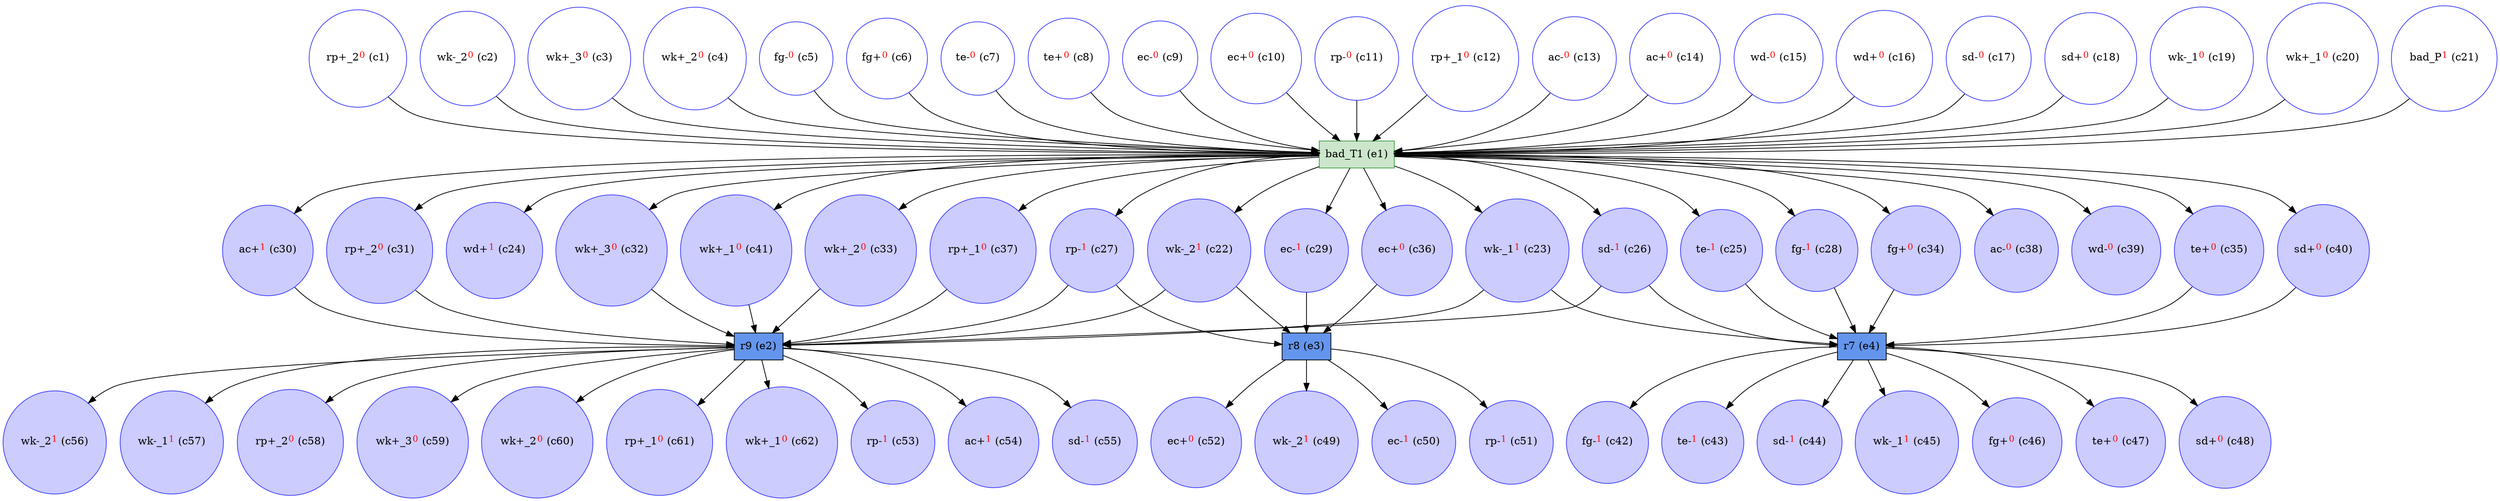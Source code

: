 digraph test {
  c1 -> e1;
  c2 -> e1;
  c3 -> e1;
  c4 -> e1;
  c5 -> e1;
  c6 -> e1;
  c7 -> e1;
  c8 -> e1;
  c9 -> e1;
  c10 -> e1;
  c11 -> e1;
  c12 -> e1;
  c13 -> e1;
  c14 -> e1;
  c15 -> e1;
  c16 -> e1;
  c17 -> e1;
  c18 -> e1;
  c19 -> e1;
  c20 -> e1;
  c21 -> e1;
  e1 -> c22;
  c22 -> e2;
  c22 -> e3;
  e1 -> c23;
  c23 -> e2;
  c23 -> e4;
  e1 -> c24;
  e1 -> c25;
  c25 -> e4;
  e1 -> c26;
  c26 -> e2;
  c26 -> e4;
  e1 -> c27;
  c27 -> e2;
  c27 -> e3;
  e1 -> c28;
  c28 -> e4;
  e1 -> c29;
  c29 -> e3;
  e1 -> c30;
  c30 -> e2;
  e1 -> c31;
  c31 -> e2;
  e1 -> c32;
  c32 -> e2;
  e1 -> c33;
  c33 -> e2;
  e1 -> c34;
  c34 -> e4;
  e1 -> c35;
  c35 -> e4;
  e1 -> c36;
  c36 -> e3;
  e1 -> c37;
  c37 -> e2;
  e1 -> c38;
  e1 -> c39;
  e1 -> c40;
  c40 -> e4;
  e1 -> c41;
  c41 -> e2;
  e4 -> c42;
  e4 -> c43;
  e4 -> c44;
  e4 -> c45;
  e4 -> c46;
  e4 -> c47;
  e4 -> c48;
  e3 -> c49;
  e3 -> c50;
  e3 -> c51;
  e3 -> c52;
  e2 -> c53;
  e2 -> c54;
  e2 -> c55;
  e2 -> c56;
  e2 -> c57;
  e2 -> c58;
  e2 -> c59;
  e2 -> c60;
  e2 -> c61;
  e2 -> c62;
  c1 [color="#4040ff" fillcolor="transparent" label= <rp+_2<FONT COLOR="red"><SUP>0</SUP></FONT>&nbsp;(c1)> shape=circle style=filled];
  c2 [color="#4040ff" fillcolor="transparent" label= <wk-_2<FONT COLOR="red"><SUP>0</SUP></FONT>&nbsp;(c2)> shape=circle style=filled];
  c3 [color="#4040ff" fillcolor="transparent" label= <wk+_3<FONT COLOR="red"><SUP>0</SUP></FONT>&nbsp;(c3)> shape=circle style=filled];
  c4 [color="#4040ff" fillcolor="transparent" label= <wk+_2<FONT COLOR="red"><SUP>0</SUP></FONT>&nbsp;(c4)> shape=circle style=filled];
  c5 [color="#4040ff" fillcolor="transparent" label= <fg-<FONT COLOR="red"><SUP>0</SUP></FONT>&nbsp;(c5)> shape=circle style=filled];
  c6 [color="#4040ff" fillcolor="transparent" label= <fg+<FONT COLOR="red"><SUP>0</SUP></FONT>&nbsp;(c6)> shape=circle style=filled];
  c7 [color="#4040ff" fillcolor="transparent" label= <te-<FONT COLOR="red"><SUP>0</SUP></FONT>&nbsp;(c7)> shape=circle style=filled];
  c8 [color="#4040ff" fillcolor="transparent" label= <te+<FONT COLOR="red"><SUP>0</SUP></FONT>&nbsp;(c8)> shape=circle style=filled];
  c9 [color="#4040ff" fillcolor="transparent" label= <ec-<FONT COLOR="red"><SUP>0</SUP></FONT>&nbsp;(c9)> shape=circle style=filled];
  c10 [color="#4040ff" fillcolor="transparent" label= <ec+<FONT COLOR="red"><SUP>0</SUP></FONT>&nbsp;(c10)> shape=circle style=filled];
  c11 [color="#4040ff" fillcolor="transparent" label= <rp-<FONT COLOR="red"><SUP>0</SUP></FONT>&nbsp;(c11)> shape=circle style=filled];
  c12 [color="#4040ff" fillcolor="transparent" label= <rp+_1<FONT COLOR="red"><SUP>0</SUP></FONT>&nbsp;(c12)> shape=circle style=filled];
  c13 [color="#4040ff" fillcolor="transparent" label= <ac-<FONT COLOR="red"><SUP>0</SUP></FONT>&nbsp;(c13)> shape=circle style=filled];
  c14 [color="#4040ff" fillcolor="transparent" label= <ac+<FONT COLOR="red"><SUP>0</SUP></FONT>&nbsp;(c14)> shape=circle style=filled];
  c15 [color="#4040ff" fillcolor="transparent" label= <wd-<FONT COLOR="red"><SUP>0</SUP></FONT>&nbsp;(c15)> shape=circle style=filled];
  c16 [color="#4040ff" fillcolor="transparent" label= <wd+<FONT COLOR="red"><SUP>0</SUP></FONT>&nbsp;(c16)> shape=circle style=filled];
  c17 [color="#4040ff" fillcolor="transparent" label= <sd-<FONT COLOR="red"><SUP>0</SUP></FONT>&nbsp;(c17)> shape=circle style=filled];
  c18 [color="#4040ff" fillcolor="transparent" label= <sd+<FONT COLOR="red"><SUP>0</SUP></FONT>&nbsp;(c18)> shape=circle style=filled];
  c19 [color="#4040ff" fillcolor="transparent" label= <wk-_1<FONT COLOR="red"><SUP>0</SUP></FONT>&nbsp;(c19)> shape=circle style=filled];
  c20 [color="#4040ff" fillcolor="transparent" label= <wk+_1<FONT COLOR="red"><SUP>0</SUP></FONT>&nbsp;(c20)> shape=circle style=filled];
  c21 [color="#4040ff" fillcolor="transparent" label= <bad_P<FONT COLOR="red"><SUP>1</SUP></FONT>&nbsp;(c21)> shape=circle style=filled];
  c22 [color="#4040ff" fillcolor="#ccccff" label= <wk-_2<FONT COLOR="red"><SUP>1</SUP></FONT>&nbsp;(c22)> shape=circle style=filled];
  c23 [color="#4040ff" fillcolor="#ccccff" label= <wk-_1<FONT COLOR="red"><SUP>1</SUP></FONT>&nbsp;(c23)> shape=circle style=filled];
  c24 [color="#4040ff" fillcolor="#ccccff" label= <wd+<FONT COLOR="red"><SUP>1</SUP></FONT>&nbsp;(c24)> shape=circle style=filled];
  c25 [color="#4040ff" fillcolor="#ccccff" label= <te-<FONT COLOR="red"><SUP>1</SUP></FONT>&nbsp;(c25)> shape=circle style=filled];
  c26 [color="#4040ff" fillcolor="#ccccff" label= <sd-<FONT COLOR="red"><SUP>1</SUP></FONT>&nbsp;(c26)> shape=circle style=filled];
  c27 [color="#4040ff" fillcolor="#ccccff" label= <rp-<FONT COLOR="red"><SUP>1</SUP></FONT>&nbsp;(c27)> shape=circle style=filled];
  c28 [color="#4040ff" fillcolor="#ccccff" label= <fg-<FONT COLOR="red"><SUP>1</SUP></FONT>&nbsp;(c28)> shape=circle style=filled];
  c29 [color="#4040ff" fillcolor="#ccccff" label= <ec-<FONT COLOR="red"><SUP>1</SUP></FONT>&nbsp;(c29)> shape=circle style=filled];
  c30 [color="#4040ff" fillcolor="#ccccff" label= <ac+<FONT COLOR="red"><SUP>1</SUP></FONT>&nbsp;(c30)> shape=circle style=filled];
  c31 [color="#4040ff" fillcolor="#ccccff" label= <rp+_2<FONT COLOR="red"><SUP>0</SUP></FONT>&nbsp;(c31)> shape=circle style=filled];
  c32 [color="#4040ff" fillcolor="#ccccff" label= <wk+_3<FONT COLOR="red"><SUP>0</SUP></FONT>&nbsp;(c32)> shape=circle style=filled];
  c33 [color="#4040ff" fillcolor="#ccccff" label= <wk+_2<FONT COLOR="red"><SUP>0</SUP></FONT>&nbsp;(c33)> shape=circle style=filled];
  c34 [color="#4040ff" fillcolor="#ccccff" label= <fg+<FONT COLOR="red"><SUP>0</SUP></FONT>&nbsp;(c34)> shape=circle style=filled];
  c35 [color="#4040ff" fillcolor="#ccccff" label= <te+<FONT COLOR="red"><SUP>0</SUP></FONT>&nbsp;(c35)> shape=circle style=filled];
  c36 [color="#4040ff" fillcolor="#ccccff" label= <ec+<FONT COLOR="red"><SUP>0</SUP></FONT>&nbsp;(c36)> shape=circle style=filled];
  c37 [color="#4040ff" fillcolor="#ccccff" label= <rp+_1<FONT COLOR="red"><SUP>0</SUP></FONT>&nbsp;(c37)> shape=circle style=filled];
  c38 [color="#4040ff" fillcolor="#ccccff" label= <ac-<FONT COLOR="red"><SUP>0</SUP></FONT>&nbsp;(c38)> shape=circle style=filled];
  c39 [color="#4040ff" fillcolor="#ccccff" label= <wd-<FONT COLOR="red"><SUP>0</SUP></FONT>&nbsp;(c39)> shape=circle style=filled];
  c40 [color="#4040ff" fillcolor="#ccccff" label= <sd+<FONT COLOR="red"><SUP>0</SUP></FONT>&nbsp;(c40)> shape=circle style=filled];
  c41 [color="#4040ff" fillcolor="#ccccff" label= <wk+_1<FONT COLOR="red"><SUP>0</SUP></FONT>&nbsp;(c41)> shape=circle style=filled];
  c42 [color="#4040ff" fillcolor="#ccccff" label= <fg-<FONT COLOR="red"><SUP>1</SUP></FONT>&nbsp;(c42)> shape=circle style=filled];
  c43 [color="#4040ff" fillcolor="#ccccff" label= <te-<FONT COLOR="red"><SUP>1</SUP></FONT>&nbsp;(c43)> shape=circle style=filled];
  c44 [color="#4040ff" fillcolor="#ccccff" label= <sd-<FONT COLOR="red"><SUP>1</SUP></FONT>&nbsp;(c44)> shape=circle style=filled];
  c45 [color="#4040ff" fillcolor="#ccccff" label= <wk-_1<FONT COLOR="red"><SUP>1</SUP></FONT>&nbsp;(c45)> shape=circle style=filled];
  c46 [color="#4040ff" fillcolor="#ccccff" label= <fg+<FONT COLOR="red"><SUP>0</SUP></FONT>&nbsp;(c46)> shape=circle style=filled];
  c47 [color="#4040ff" fillcolor="#ccccff" label= <te+<FONT COLOR="red"><SUP>0</SUP></FONT>&nbsp;(c47)> shape=circle style=filled];
  c48 [color="#4040ff" fillcolor="#ccccff" label= <sd+<FONT COLOR="red"><SUP>0</SUP></FONT>&nbsp;(c48)> shape=circle style=filled];
  c49 [color="#4040ff" fillcolor="#ccccff" label= <wk-_2<FONT COLOR="red"><SUP>1</SUP></FONT>&nbsp;(c49)> shape=circle style=filled];
  c50 [color="#4040ff" fillcolor="#ccccff" label= <ec-<FONT COLOR="red"><SUP>1</SUP></FONT>&nbsp;(c50)> shape=circle style=filled];
  c51 [color="#4040ff" fillcolor="#ccccff" label= <rp-<FONT COLOR="red"><SUP>1</SUP></FONT>&nbsp;(c51)> shape=circle style=filled];
  c52 [color="#4040ff" fillcolor="#ccccff" label= <ec+<FONT COLOR="red"><SUP>0</SUP></FONT>&nbsp;(c52)> shape=circle style=filled];
  c53 [color="#4040ff" fillcolor="#ccccff" label= <rp-<FONT COLOR="red"><SUP>1</SUP></FONT>&nbsp;(c53)> shape=circle style=filled];
  c54 [color="#4040ff" fillcolor="#ccccff" label= <ac+<FONT COLOR="red"><SUP>1</SUP></FONT>&nbsp;(c54)> shape=circle style=filled];
  c55 [color="#4040ff" fillcolor="#ccccff" label= <sd-<FONT COLOR="red"><SUP>1</SUP></FONT>&nbsp;(c55)> shape=circle style=filled];
  c56 [color="#4040ff" fillcolor="#ccccff" label= <wk-_2<FONT COLOR="red"><SUP>1</SUP></FONT>&nbsp;(c56)> shape=circle style=filled];
  c57 [color="#4040ff" fillcolor="#ccccff" label= <wk-_1<FONT COLOR="red"><SUP>1</SUP></FONT>&nbsp;(c57)> shape=circle style=filled];
  c58 [color="#4040ff" fillcolor="#ccccff" label= <rp+_2<FONT COLOR="red"><SUP>0</SUP></FONT>&nbsp;(c58)> shape=circle style=filled];
  c59 [color="#4040ff" fillcolor="#ccccff" label= <wk+_3<FONT COLOR="red"><SUP>0</SUP></FONT>&nbsp;(c59)> shape=circle style=filled];
  c60 [color="#4040ff" fillcolor="#ccccff" label= <wk+_2<FONT COLOR="red"><SUP>0</SUP></FONT>&nbsp;(c60)> shape=circle style=filled];
  c61 [color="#4040ff" fillcolor="#ccccff" label= <rp+_1<FONT COLOR="red"><SUP>0</SUP></FONT>&nbsp;(c61)> shape=circle style=filled];
  c62 [color="#4040ff" fillcolor="#ccccff" label= <wk+_1<FONT COLOR="red"><SUP>0</SUP></FONT>&nbsp;(c62)> shape=circle style=filled];
  e1 [color="#409f40" fillcolor="#cce6cc" label="bad_T1 (e1)" shape=box style=filled];
  e2 [color=black fillcolor=cornflowerblue label="r9 (e2)" shape=box style=filled];
  e3 [color=black fillcolor=cornflowerblue label="r8 (e3)" shape=box style=filled];
  e4 [color=black fillcolor=cornflowerblue label="r7 (e4)" shape=box style=filled];
}
